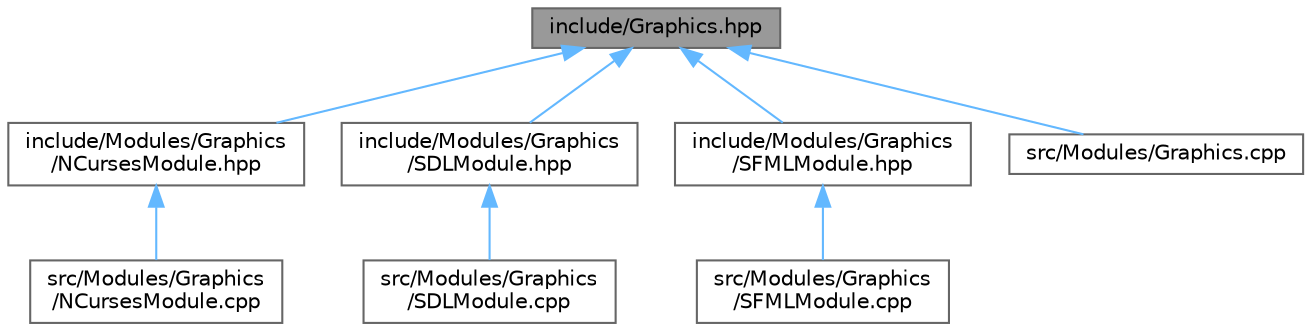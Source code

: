 digraph "include/Graphics.hpp"
{
 // LATEX_PDF_SIZE
  bgcolor="transparent";
  edge [fontname=Helvetica,fontsize=10,labelfontname=Helvetica,labelfontsize=10];
  node [fontname=Helvetica,fontsize=10,shape=box,height=0.2,width=0.4];
  Node1 [label="include/Graphics.hpp",height=0.2,width=0.4,color="gray40", fillcolor="grey60", style="filled", fontcolor="black",tooltip=" "];
  Node1 -> Node2 [dir="back",color="steelblue1",style="solid"];
  Node2 [label="include/Modules/Graphics\l/NCursesModule.hpp",height=0.2,width=0.4,color="grey40", fillcolor="white", style="filled",URL="$NCursesModule_8hpp.html",tooltip="Ce fichier implémente la lib graphoique Ncurses."];
  Node2 -> Node3 [dir="back",color="steelblue1",style="solid"];
  Node3 [label="src/Modules/Graphics\l/NCursesModule.cpp",height=0.2,width=0.4,color="grey40", fillcolor="white", style="filled",URL="$NCursesModule_8cpp.html",tooltip=" "];
  Node1 -> Node4 [dir="back",color="steelblue1",style="solid"];
  Node4 [label="include/Modules/Graphics\l/SDLModule.hpp",height=0.2,width=0.4,color="grey40", fillcolor="white", style="filled",URL="$SDLModule_8hpp.html",tooltip=" "];
  Node4 -> Node5 [dir="back",color="steelblue1",style="solid"];
  Node5 [label="src/Modules/Graphics\l/SDLModule.cpp",height=0.2,width=0.4,color="grey40", fillcolor="white", style="filled",URL="$SDLModule_8cpp.html",tooltip=" "];
  Node1 -> Node6 [dir="back",color="steelblue1",style="solid"];
  Node6 [label="include/Modules/Graphics\l/SFMLModule.hpp",height=0.2,width=0.4,color="grey40", fillcolor="white", style="filled",URL="$SFMLModule_8hpp.html",tooltip="Ce fichier implémente la lib graphique SFML."];
  Node6 -> Node7 [dir="back",color="steelblue1",style="solid"];
  Node7 [label="src/Modules/Graphics\l/SFMLModule.cpp",height=0.2,width=0.4,color="grey40", fillcolor="white", style="filled",URL="$SFMLModule_8cpp.html",tooltip=" "];
  Node1 -> Node8 [dir="back",color="steelblue1",style="solid"];
  Node8 [label="src/Modules/Graphics.cpp",height=0.2,width=0.4,color="grey40", fillcolor="white", style="filled",URL="$Graphics_8cpp.html",tooltip=" "];
}
